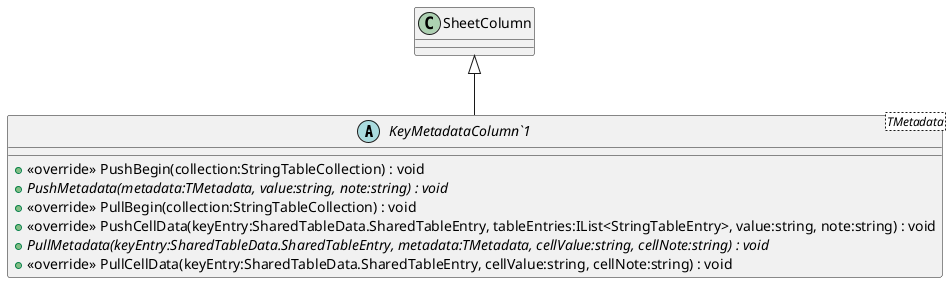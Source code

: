 @startuml
abstract class "KeyMetadataColumn`1"<TMetadata> {
    + <<override>> PushBegin(collection:StringTableCollection) : void
    + {abstract} PushMetadata(metadata:TMetadata, value:string, note:string) : void
    + <<override>> PullBegin(collection:StringTableCollection) : void
    + <<override>> PushCellData(keyEntry:SharedTableData.SharedTableEntry, tableEntries:IList<StringTableEntry>, value:string, note:string) : void
    + {abstract} PullMetadata(keyEntry:SharedTableData.SharedTableEntry, metadata:TMetadata, cellValue:string, cellNote:string) : void
    + <<override>> PullCellData(keyEntry:SharedTableData.SharedTableEntry, cellValue:string, cellNote:string) : void
}
SheetColumn <|-- "KeyMetadataColumn`1"
@enduml
